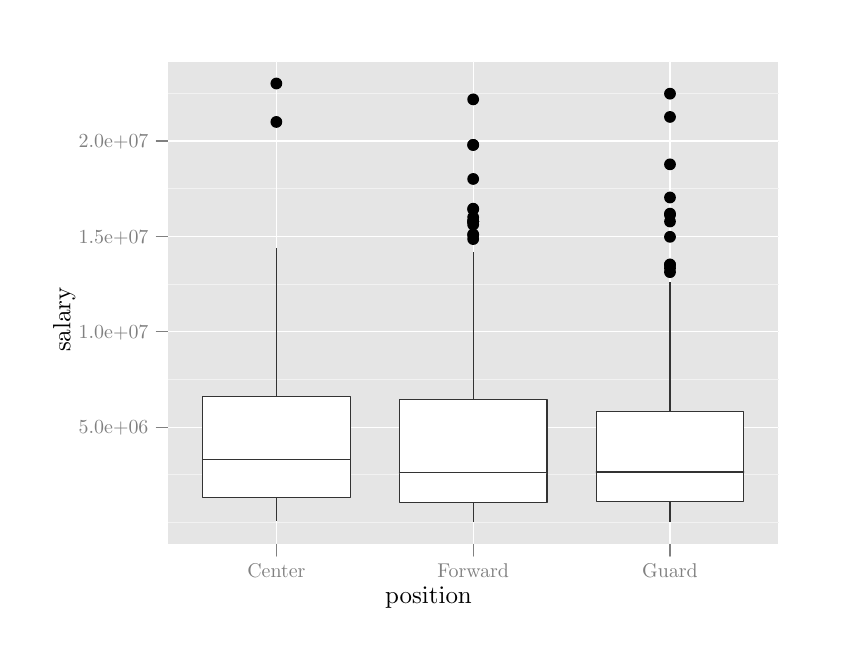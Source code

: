 % Created by tikzDevice version 0.5.3 on 2011-01-28 19:54:32
\begin{tikzpicture}[x=1pt,y=1pt]
\draw[color=white,opacity=0] (0,0) rectangle (289.08,216.81);
\begin{scope}
\path[clip] (  0.00,  0.00) rectangle (289.08,216.81);
\definecolor[named]{drawColor}{rgb}{0.82,0.31,0.27}
\end{scope}
\begin{scope}
\path[clip] (  0.00,  0.00) rectangle (289.08,216.81);
\definecolor[named]{drawColor}{rgb}{0.82,0.31,0.27}
\end{scope}
\begin{scope}
\path[clip] (  0.00,  0.00) rectangle (289.08,216.81);
\definecolor[named]{drawColor}{rgb}{0.82,0.31,0.27}
\end{scope}
\begin{scope}
\path[clip] (  0.00,  0.00) rectangle (289.08,216.81);
\definecolor[named]{drawColor}{rgb}{0.82,0.31,0.27}
\end{scope}
\begin{scope}
\path[clip] (  0.00,  0.00) rectangle (289.08,216.81);
\definecolor[named]{drawColor}{rgb}{0.82,0.31,0.27}
\end{scope}
\begin{scope}
\path[clip] (  0.00,  0.00) rectangle (289.08,216.81);
\definecolor[named]{drawColor}{rgb}{0.82,0.31,0.27}
\end{scope}
\begin{scope}
\path[clip] (  0.00,  0.00) rectangle (289.08,216.81);
\definecolor[named]{drawColor}{rgb}{0.82,0.31,0.27}
\end{scope}
\begin{scope}
\path[clip] (  0.00,  0.00) rectangle (289.08,216.81);
\definecolor[named]{drawColor}{rgb}{0.82,0.31,0.27}
\end{scope}
\begin{scope}
\path[clip] (  0.00,  0.00) rectangle (289.08,216.81);
\definecolor[named]{drawColor}{rgb}{0.82,0.31,0.27}
\definecolor[named]{fillColor}{rgb}{1.00,1.00,1.00}

\draw[fill=fillColor,draw opacity=0.00,] (  0.00,  0.00) rectangle (289.08,216.81);
\end{scope}
\begin{scope}
\path[clip] (  0.00,  0.00) rectangle (289.08,216.81);
\definecolor[named]{drawColor}{rgb}{0.82,0.31,0.27}
\end{scope}
\begin{scope}
\path[clip] (  0.00,  0.00) rectangle (289.08,216.81);
\definecolor[named]{drawColor}{rgb}{0.82,0.31,0.27}
\definecolor[named]{drawColor}{rgb}{0.00,0.00,0.00}

\node[color=drawColor,anchor=base,inner sep=0pt, outer sep=0pt, scale=  0.90] at (144.63,  9.03) {position%
};
\end{scope}
\begin{scope}
\path[clip] (  0.00,  0.00) rectangle (289.08,216.81);
\definecolor[named]{drawColor}{rgb}{0.82,0.31,0.27}
\definecolor[named]{drawColor}{rgb}{0.00,0.00,0.00}

\node[rotate= 90.00,color=drawColor,anchor=base,inner sep=0pt, outer sep=0pt, scale=  0.90] at ( 15.23,111.50) {salary%
};
\end{scope}
\begin{scope}
\path[clip] (  0.00,  0.00) rectangle (289.08,216.81);
\definecolor[named]{drawColor}{rgb}{0.82,0.31,0.27}
\end{scope}
\begin{scope}
\path[clip] ( 18.24,204.76) rectangle ( 50.55,204.76);
\definecolor[named]{drawColor}{rgb}{0.82,0.31,0.27}
\end{scope}
\begin{scope}
\path[clip] (  0.00,  0.00) rectangle (289.08,216.81);
\definecolor[named]{drawColor}{rgb}{0.82,0.31,0.27}
\end{scope}
\begin{scope}
\path[clip] ( 18.24,204.76) rectangle ( 50.55,204.76);
\definecolor[named]{drawColor}{rgb}{0.82,0.31,0.27}
\end{scope}
\begin{scope}
\path[clip] (  0.00,  0.00) rectangle (289.08,216.81);
\definecolor[named]{drawColor}{rgb}{0.82,0.31,0.27}
\end{scope}
\begin{scope}
\path[clip] (  0.00,  0.00) rectangle (289.08,216.81);
\definecolor[named]{drawColor}{rgb}{0.82,0.31,0.27}
\end{scope}
\begin{scope}
\path[clip] (  0.00,  0.00) rectangle (289.08,216.81);
\definecolor[named]{drawColor}{rgb}{0.82,0.31,0.27}
\end{scope}
\begin{scope}
\path[clip] ( 18.24, 30.32) rectangle ( 50.55, 30.32);
\definecolor[named]{drawColor}{rgb}{0.82,0.31,0.27}
\end{scope}
\begin{scope}
\path[clip] (  0.00,  0.00) rectangle (289.08,216.81);
\definecolor[named]{drawColor}{rgb}{0.82,0.31,0.27}
\end{scope}
\begin{scope}
\path[clip] ( 18.24, 18.24) rectangle ( 50.55, 30.32);
\definecolor[named]{drawColor}{rgb}{0.82,0.31,0.27}
\end{scope}
\begin{scope}
\path[clip] (  0.00,  0.00) rectangle (289.08,216.81);
\definecolor[named]{drawColor}{rgb}{0.82,0.31,0.27}
\end{scope}
\begin{scope}
\path[clip] ( 18.24, 18.24) rectangle ( 50.55, 18.24);
\definecolor[named]{drawColor}{rgb}{0.82,0.31,0.27}
\end{scope}
\begin{scope}
\path[clip] (  0.00,  0.00) rectangle (289.08,216.81);
\definecolor[named]{drawColor}{rgb}{0.82,0.31,0.27}
\end{scope}
\begin{scope}
\path[clip] ( 50.55,204.76) rectangle ( 50.55,204.76);
\definecolor[named]{drawColor}{rgb}{0.82,0.31,0.27}
\end{scope}
\begin{scope}
\path[clip] (  0.00,  0.00) rectangle (289.08,216.81);
\definecolor[named]{drawColor}{rgb}{0.82,0.31,0.27}
\end{scope}
\begin{scope}
\path[clip] ( 50.55,204.76) rectangle ( 50.55,204.76);
\definecolor[named]{drawColor}{rgb}{0.82,0.31,0.27}
\end{scope}
\begin{scope}
\path[clip] (  0.00,  0.00) rectangle (289.08,216.81);
\definecolor[named]{drawColor}{rgb}{0.82,0.31,0.27}
\end{scope}
\begin{scope}
\path[clip] ( 50.55, 30.32) rectangle ( 50.55,204.77);
\definecolor[named]{drawColor}{rgb}{0.82,0.31,0.27}
\end{scope}
\begin{scope}
\path[clip] (  0.00,  0.00) rectangle (289.08,216.81);
\definecolor[named]{drawColor}{rgb}{0.82,0.31,0.27}
\end{scope}
\begin{scope}
\path[clip] ( 50.55, 30.32) rectangle ( 50.55, 30.32);
\definecolor[named]{drawColor}{rgb}{0.82,0.31,0.27}
\end{scope}
\begin{scope}
\path[clip] (  0.00,  0.00) rectangle (289.08,216.81);
\definecolor[named]{drawColor}{rgb}{0.82,0.31,0.27}
\end{scope}
\begin{scope}
\path[clip] ( 50.55, 18.24) rectangle ( 50.55, 30.32);
\definecolor[named]{drawColor}{rgb}{0.82,0.31,0.27}
\end{scope}
\begin{scope}
\path[clip] (  0.00,  0.00) rectangle (289.08,216.81);
\definecolor[named]{drawColor}{rgb}{0.82,0.31,0.27}
\end{scope}
\begin{scope}
\path[clip] ( 50.55, 18.24) rectangle ( 50.55, 18.24);
\definecolor[named]{drawColor}{rgb}{0.82,0.31,0.27}
\end{scope}
\begin{scope}
\path[clip] (  0.00,  0.00) rectangle (289.08,216.81);
\definecolor[named]{drawColor}{rgb}{0.82,0.31,0.27}
\end{scope}
\begin{scope}
\path[clip] ( 50.55,204.76) rectangle (271.01,204.76);
\definecolor[named]{drawColor}{rgb}{0.82,0.31,0.27}
\end{scope}
\begin{scope}
\path[clip] (  0.00,  0.00) rectangle (289.08,216.81);
\definecolor[named]{drawColor}{rgb}{0.82,0.31,0.27}
\end{scope}
\begin{scope}
\path[clip] ( 50.55,204.76) rectangle (271.01,204.76);
\definecolor[named]{drawColor}{rgb}{0.82,0.31,0.27}
\end{scope}
\begin{scope}
\path[clip] (  0.00,  0.00) rectangle (289.08,216.81);
\definecolor[named]{drawColor}{rgb}{0.82,0.31,0.27}
\end{scope}
\begin{scope}
\path[clip] ( 50.55, 30.32) rectangle (271.01,204.77);
\definecolor[named]{drawColor}{rgb}{0.82,0.31,0.27}
\end{scope}
\begin{scope}
\path[clip] (  0.00,  0.00) rectangle (289.08,216.81);
\definecolor[named]{drawColor}{rgb}{0.82,0.31,0.27}
\end{scope}
\begin{scope}
\path[clip] ( 50.55, 30.32) rectangle (271.01, 30.32);
\definecolor[named]{drawColor}{rgb}{0.82,0.31,0.27}
\end{scope}
\begin{scope}
\path[clip] (  0.00,  0.00) rectangle (289.08,216.81);
\definecolor[named]{drawColor}{rgb}{0.82,0.31,0.27}
\end{scope}
\begin{scope}
\path[clip] (  0.00,  0.00) rectangle (289.08,216.81);
\definecolor[named]{drawColor}{rgb}{0.82,0.31,0.27}
\end{scope}
\begin{scope}
\path[clip] (  0.00,  0.00) rectangle (289.08,216.81);
\definecolor[named]{drawColor}{rgb}{0.82,0.31,0.27}
\end{scope}
\begin{scope}
\path[clip] ( 50.55, 18.24) rectangle (271.01, 18.24);
\definecolor[named]{drawColor}{rgb}{0.82,0.31,0.27}
\end{scope}
\begin{scope}
\path[clip] (  0.00,  0.00) rectangle (289.08,216.81);
\definecolor[named]{drawColor}{rgb}{0.82,0.31,0.27}
\end{scope}
\begin{scope}
\path[clip] (271.01,204.76) rectangle (271.01,204.76);
\definecolor[named]{drawColor}{rgb}{0.82,0.31,0.27}
\end{scope}
\begin{scope}
\path[clip] (  0.00,  0.00) rectangle (289.08,216.81);
\definecolor[named]{drawColor}{rgb}{0.82,0.31,0.27}
\end{scope}
\begin{scope}
\path[clip] (271.01,204.76) rectangle (271.01,204.76);
\definecolor[named]{drawColor}{rgb}{0.82,0.31,0.27}
\end{scope}
\begin{scope}
\path[clip] (  0.00,  0.00) rectangle (289.08,216.81);
\definecolor[named]{drawColor}{rgb}{0.82,0.31,0.27}
\end{scope}
\begin{scope}
\path[clip] (271.01, 30.32) rectangle (271.01,204.77);
\definecolor[named]{drawColor}{rgb}{0.82,0.31,0.27}
\end{scope}
\begin{scope}
\path[clip] (  0.00,  0.00) rectangle (289.08,216.81);
\definecolor[named]{drawColor}{rgb}{0.82,0.31,0.27}
\end{scope}
\begin{scope}
\path[clip] (271.01, 30.32) rectangle (271.01, 30.32);
\definecolor[named]{drawColor}{rgb}{0.82,0.31,0.27}
\end{scope}
\begin{scope}
\path[clip] (  0.00,  0.00) rectangle (289.08,216.81);
\definecolor[named]{drawColor}{rgb}{0.82,0.31,0.27}
\end{scope}
\begin{scope}
\path[clip] (271.01, 18.24) rectangle (271.01, 30.32);
\definecolor[named]{drawColor}{rgb}{0.82,0.31,0.27}
\end{scope}
\begin{scope}
\path[clip] (  0.00,  0.00) rectangle (289.08,216.81);
\definecolor[named]{drawColor}{rgb}{0.82,0.31,0.27}
\end{scope}
\begin{scope}
\path[clip] (271.01, 18.24) rectangle (271.01, 18.24);
\definecolor[named]{drawColor}{rgb}{0.82,0.31,0.27}
\end{scope}
\begin{scope}
\path[clip] (  0.00,  0.00) rectangle (289.08,216.81);
\definecolor[named]{drawColor}{rgb}{0.82,0.31,0.27}
\end{scope}
\begin{scope}
\path[clip] (271.01,204.76) rectangle (271.01,204.76);
\definecolor[named]{drawColor}{rgb}{0.82,0.31,0.27}
\end{scope}
\begin{scope}
\path[clip] (  0.00,  0.00) rectangle (289.08,216.81);
\definecolor[named]{drawColor}{rgb}{0.82,0.31,0.27}
\end{scope}
\begin{scope}
\path[clip] (271.01,204.76) rectangle (271.01,204.76);
\definecolor[named]{drawColor}{rgb}{0.82,0.31,0.27}
\end{scope}
\begin{scope}
\path[clip] (  0.00,  0.00) rectangle (289.08,216.81);
\definecolor[named]{drawColor}{rgb}{0.82,0.31,0.27}
\end{scope}
\begin{scope}
\path[clip] (271.01, 30.32) rectangle (271.01,204.77);
\definecolor[named]{drawColor}{rgb}{0.82,0.31,0.27}
\end{scope}
\begin{scope}
\path[clip] (  0.00,  0.00) rectangle (289.08,216.81);
\definecolor[named]{drawColor}{rgb}{0.82,0.31,0.27}
\end{scope}
\begin{scope}
\path[clip] (271.01, 30.32) rectangle (271.01, 30.32);
\definecolor[named]{drawColor}{rgb}{0.82,0.31,0.27}
\end{scope}
\begin{scope}
\path[clip] (  0.00,  0.00) rectangle (289.08,216.81);
\definecolor[named]{drawColor}{rgb}{0.82,0.31,0.27}
\end{scope}
\begin{scope}
\path[clip] (271.01, 18.24) rectangle (271.01, 30.32);
\definecolor[named]{drawColor}{rgb}{0.82,0.31,0.27}
\end{scope}
\begin{scope}
\path[clip] (  0.00,  0.00) rectangle (289.08,216.81);
\definecolor[named]{drawColor}{rgb}{0.82,0.31,0.27}
\end{scope}
\begin{scope}
\path[clip] (271.01, 18.24) rectangle (271.01, 18.24);
\definecolor[named]{drawColor}{rgb}{0.82,0.31,0.27}
\end{scope}
\begin{scope}
\path[clip] (  0.00,  0.00) rectangle (289.08,216.81);
\definecolor[named]{drawColor}{rgb}{0.82,0.31,0.27}
\end{scope}
\begin{scope}
\path[clip] (271.01,204.76) rectangle (271.01,204.76);
\definecolor[named]{drawColor}{rgb}{0.82,0.31,0.27}
\end{scope}
\begin{scope}
\path[clip] (  0.00,  0.00) rectangle (289.08,216.81);
\definecolor[named]{drawColor}{rgb}{0.82,0.31,0.27}
\end{scope}
\begin{scope}
\path[clip] (271.01,204.76) rectangle (271.01,204.76);
\definecolor[named]{drawColor}{rgb}{0.82,0.31,0.27}
\end{scope}
\begin{scope}
\path[clip] (  0.00,  0.00) rectangle (289.08,216.81);
\definecolor[named]{drawColor}{rgb}{0.82,0.31,0.27}
\end{scope}
\begin{scope}
\path[clip] (271.01, 30.32) rectangle (271.01,204.77);
\definecolor[named]{drawColor}{rgb}{0.82,0.31,0.27}
\end{scope}
\begin{scope}
\path[clip] (  0.00,  0.00) rectangle (289.08,216.81);
\definecolor[named]{drawColor}{rgb}{0.82,0.31,0.27}
\end{scope}
\begin{scope}
\path[clip] (271.01, 30.32) rectangle (271.01, 30.32);
\definecolor[named]{drawColor}{rgb}{0.82,0.31,0.27}
\end{scope}
\begin{scope}
\path[clip] (  0.00,  0.00) rectangle (289.08,216.81);
\definecolor[named]{drawColor}{rgb}{0.82,0.31,0.27}
\end{scope}
\begin{scope}
\path[clip] (271.01, 18.24) rectangle (271.01, 30.32);
\definecolor[named]{drawColor}{rgb}{0.82,0.31,0.27}
\end{scope}
\begin{scope}
\path[clip] (  0.00,  0.00) rectangle (289.08,216.81);
\definecolor[named]{drawColor}{rgb}{0.82,0.31,0.27}
\end{scope}
\begin{scope}
\path[clip] (271.01, 18.24) rectangle (271.01, 18.24);
\definecolor[named]{drawColor}{rgb}{0.82,0.31,0.27}
\end{scope}
\begin{scope}
\path[clip] (  0.00,  0.00) rectangle (289.08,216.81);
\definecolor[named]{drawColor}{rgb}{0.82,0.31,0.27}
\end{scope}
\begin{scope}
\path[clip] ( 18.24,204.76) rectangle ( 50.55,204.76);
\definecolor[named]{drawColor}{rgb}{0.82,0.31,0.27}
\end{scope}
\begin{scope}
\path[clip] (  0.00,  0.00) rectangle (289.08,216.81);
\definecolor[named]{drawColor}{rgb}{0.82,0.31,0.27}
\end{scope}
\begin{scope}
\path[clip] ( 18.24,204.76) rectangle ( 50.55,204.76);
\definecolor[named]{drawColor}{rgb}{0.82,0.31,0.27}
\end{scope}
\begin{scope}
\path[clip] (  0.00,  0.00) rectangle (289.08,216.81);
\definecolor[named]{drawColor}{rgb}{0.82,0.31,0.27}
\end{scope}
\begin{scope}
\path[clip] (  0.00,  0.00) rectangle (289.08,216.81);
\definecolor[named]{drawColor}{rgb}{0.82,0.31,0.27}
\definecolor[named]{drawColor}{rgb}{0.50,0.50,0.50}

\node[color=drawColor,anchor=base east,inner sep=0pt, outer sep=0pt, scale=  0.72] at ( 43.44, 70.20) {5.0e+06%
};

\node[color=drawColor,anchor=base east,inner sep=0pt, outer sep=0pt, scale=  0.72] at ( 43.44,104.66) {1.0e+07%
};

\node[color=drawColor,anchor=base east,inner sep=0pt, outer sep=0pt, scale=  0.72] at ( 43.44,139.12) {1.5e+07%
};

\node[color=drawColor,anchor=base east,inner sep=0pt, outer sep=0pt, scale=  0.72] at ( 43.44,173.57) {2.0e+07%
};
\end{scope}
\begin{scope}
\path[clip] (  0.00,  0.00) rectangle (289.08,216.81);
\definecolor[named]{drawColor}{rgb}{0.82,0.31,0.27}
\definecolor[named]{drawColor}{rgb}{0.50,0.50,0.50}

\draw[color=drawColor,line cap=round,line join=round,fill opacity=0.00,] ( 46.28, 72.68) -- ( 50.55, 72.68);

\draw[color=drawColor,line cap=round,line join=round,fill opacity=0.00,] ( 46.28,107.14) -- ( 50.55,107.14);

\draw[color=drawColor,line cap=round,line join=round,fill opacity=0.00,] ( 46.28,141.60) -- ( 50.55,141.60);

\draw[color=drawColor,line cap=round,line join=round,fill opacity=0.00,] ( 46.28,176.05) -- ( 50.55,176.05);
\end{scope}
\begin{scope}
\path[clip] (  0.00,  0.00) rectangle (289.08,216.81);
\definecolor[named]{drawColor}{rgb}{0.82,0.31,0.27}
\end{scope}
\begin{scope}
\path[clip] (  0.00,  0.00) rectangle (289.08,216.81);
\definecolor[named]{drawColor}{rgb}{0.82,0.31,0.27}
\end{scope}
\begin{scope}
\path[clip] (  0.00,  0.00) rectangle (289.08,216.81);
\definecolor[named]{drawColor}{rgb}{0.82,0.31,0.27}
\end{scope}
\begin{scope}
\path[clip] ( 18.24, 30.32) rectangle ( 50.55, 30.32);
\definecolor[named]{drawColor}{rgb}{0.82,0.31,0.27}
\end{scope}
\begin{scope}
\path[clip] (  0.00,  0.00) rectangle (289.08,216.81);
\definecolor[named]{drawColor}{rgb}{0.82,0.31,0.27}
\end{scope}
\begin{scope}
\path[clip] ( 18.24, 18.24) rectangle ( 50.55, 30.32);
\definecolor[named]{drawColor}{rgb}{0.82,0.31,0.27}
\end{scope}
\begin{scope}
\path[clip] (  0.00,  0.00) rectangle (289.08,216.81);
\definecolor[named]{drawColor}{rgb}{0.82,0.31,0.27}
\end{scope}
\begin{scope}
\path[clip] ( 18.24, 18.24) rectangle ( 50.55, 18.24);
\definecolor[named]{drawColor}{rgb}{0.82,0.31,0.27}
\end{scope}
\begin{scope}
\path[clip] (  0.00,  0.00) rectangle (289.08,216.81);
\definecolor[named]{drawColor}{rgb}{0.82,0.31,0.27}
\end{scope}
\begin{scope}
\path[clip] ( 50.55,204.76) rectangle ( 50.55,204.76);
\definecolor[named]{drawColor}{rgb}{0.82,0.31,0.27}
\end{scope}
\begin{scope}
\path[clip] (  0.00,  0.00) rectangle (289.08,216.81);
\definecolor[named]{drawColor}{rgb}{0.82,0.31,0.27}
\end{scope}
\begin{scope}
\path[clip] ( 50.55,204.76) rectangle ( 50.55,204.76);
\definecolor[named]{drawColor}{rgb}{0.82,0.31,0.27}
\end{scope}
\begin{scope}
\path[clip] (  0.00,  0.00) rectangle (289.08,216.81);
\definecolor[named]{drawColor}{rgb}{0.82,0.31,0.27}
\end{scope}
\begin{scope}
\path[clip] ( 50.55, 30.32) rectangle ( 50.55,204.77);
\definecolor[named]{drawColor}{rgb}{0.82,0.31,0.27}
\end{scope}
\begin{scope}
\path[clip] (  0.00,  0.00) rectangle (289.08,216.81);
\definecolor[named]{drawColor}{rgb}{0.82,0.31,0.27}
\end{scope}
\begin{scope}
\path[clip] ( 50.55, 30.32) rectangle ( 50.55, 30.32);
\definecolor[named]{drawColor}{rgb}{0.82,0.31,0.27}
\end{scope}
\begin{scope}
\path[clip] (  0.00,  0.00) rectangle (289.08,216.81);
\definecolor[named]{drawColor}{rgb}{0.82,0.31,0.27}
\end{scope}
\begin{scope}
\path[clip] ( 50.55, 18.24) rectangle ( 50.55, 30.32);
\definecolor[named]{drawColor}{rgb}{0.82,0.31,0.27}
\end{scope}
\begin{scope}
\path[clip] (  0.00,  0.00) rectangle (289.08,216.81);
\definecolor[named]{drawColor}{rgb}{0.82,0.31,0.27}
\end{scope}
\begin{scope}
\path[clip] ( 50.55, 18.24) rectangle ( 50.55, 18.24);
\definecolor[named]{drawColor}{rgb}{0.82,0.31,0.27}
\end{scope}
\begin{scope}
\path[clip] (  0.00,  0.00) rectangle (289.08,216.81);
\definecolor[named]{drawColor}{rgb}{0.82,0.31,0.27}
\end{scope}
\begin{scope}
\path[clip] ( 50.55,204.76) rectangle (271.01,204.76);
\definecolor[named]{drawColor}{rgb}{0.82,0.31,0.27}
\end{scope}
\begin{scope}
\path[clip] (  0.00,  0.00) rectangle (289.08,216.81);
\definecolor[named]{drawColor}{rgb}{0.82,0.31,0.27}
\end{scope}
\begin{scope}
\path[clip] ( 50.55,204.76) rectangle (271.01,204.76);
\definecolor[named]{drawColor}{rgb}{0.82,0.31,0.27}
\end{scope}
\begin{scope}
\path[clip] (  0.00,  0.00) rectangle (289.08,216.81);
\definecolor[named]{drawColor}{rgb}{0.82,0.31,0.27}
\end{scope}
\begin{scope}
\path[clip] ( 50.55, 30.32) rectangle (271.01,204.77);
\definecolor[named]{drawColor}{rgb}{0.82,0.31,0.27}
\definecolor[named]{fillColor}{rgb}{0.90,0.90,0.90}

\draw[fill=fillColor,draw opacity=0.00,] ( 50.55, 30.32) rectangle (271.01,204.77);
\definecolor[named]{drawColor}{rgb}{0.95,0.95,0.95}

\draw[color=drawColor,line width= 0.0pt,line cap=round,line join=round,fill opacity=0.00,] ( 50.55, 38.23) --
	(271.01, 38.23);

\draw[color=drawColor,line width= 0.0pt,line cap=round,line join=round,fill opacity=0.00,] ( 50.55, 55.45) --
	(271.01, 55.45);

\draw[color=drawColor,line width= 0.0pt,line cap=round,line join=round,fill opacity=0.00,] ( 50.55, 72.68) --
	(271.01, 72.68);

\draw[color=drawColor,line width= 0.0pt,line cap=round,line join=round,fill opacity=0.00,] ( 50.55, 89.91) --
	(271.01, 89.91);

\draw[color=drawColor,line width= 0.0pt,line cap=round,line join=round,fill opacity=0.00,] ( 50.55,107.14) --
	(271.01,107.14);

\draw[color=drawColor,line width= 0.0pt,line cap=round,line join=round,fill opacity=0.00,] ( 50.55,124.37) --
	(271.01,124.37);

\draw[color=drawColor,line width= 0.0pt,line cap=round,line join=round,fill opacity=0.00,] ( 50.55,141.60) --
	(271.01,141.60);

\draw[color=drawColor,line width= 0.0pt,line cap=round,line join=round,fill opacity=0.00,] ( 50.55,158.82) --
	(271.01,158.82);

\draw[color=drawColor,line width= 0.0pt,line cap=round,line join=round,fill opacity=0.00,] ( 50.55,176.05) --
	(271.01,176.05);

\draw[color=drawColor,line width= 0.0pt,line cap=round,line join=round,fill opacity=0.00,] ( 50.55,193.28) --
	(271.01,193.28);

\draw[color=drawColor,line width= 0.0pt,line cap=round,line join=round,fill opacity=0.00,] ( 89.66, 30.32) --
	( 89.66,204.77);

\draw[color=drawColor,line width= 0.0pt,line cap=round,line join=round,fill opacity=0.00,] (160.78, 30.32) --
	(160.78,204.77);

\draw[color=drawColor,line width= 0.0pt,line cap=round,line join=round,fill opacity=0.00,] (231.90, 30.32) --
	(231.90,204.77);
\definecolor[named]{drawColor}{rgb}{1.00,1.00,1.00}

\draw[color=drawColor,line cap=round,line join=round,fill opacity=0.00,] ( 50.55, 72.68) --
	(271.01, 72.68);

\draw[color=drawColor,line cap=round,line join=round,fill opacity=0.00,] ( 50.55,107.14) --
	(271.01,107.14);

\draw[color=drawColor,line cap=round,line join=round,fill opacity=0.00,] ( 50.55,141.60) --
	(271.01,141.60);

\draw[color=drawColor,line cap=round,line join=round,fill opacity=0.00,] ( 50.55,176.05) --
	(271.01,176.05);

\draw[color=drawColor,line cap=round,line join=round,fill opacity=0.00,] ( 89.66, 30.32) --
	( 89.66,204.77);

\draw[color=drawColor,line cap=round,line join=round,fill opacity=0.00,] (160.78, 30.32) --
	(160.78,204.77);

\draw[color=drawColor,line cap=round,line join=round,fill opacity=0.00,] (231.90, 30.32) --
	(231.90,204.77);
\definecolor[named]{fillColor}{rgb}{0.00,0.00,0.00}

\draw[fill=fillColor,draw opacity=0.00,] ( 89.66,196.84) circle (  2.13);

\draw[fill=fillColor,draw opacity=0.00,] ( 89.66,182.94) circle (  2.13);
\definecolor[named]{drawColor}{rgb}{0.20,0.20,0.20}

\draw[color=drawColor,line join=round,fill opacity=0.00,] ( 89.66, 83.78) --
	( 89.66,137.53);

\draw[color=drawColor,line join=round,fill opacity=0.00,] ( 89.66, 47.23) --
	( 89.66, 38.78);
\definecolor[named]{fillColor}{rgb}{1.00,1.00,1.00}

\draw[color=drawColor,line join=round,fill=fillColor,] ( 63.00, 47.23) rectangle (116.33, 83.78);

\draw[color=drawColor,line join=round,fill=fillColor,] ( 63.00, 60.99) rectangle (116.33, 60.99);
\definecolor[named]{fillColor}{rgb}{0.00,0.00,0.00}

\draw[fill=fillColor,draw opacity=0.00,] (160.78,146.97) circle (  2.13);

\draw[fill=fillColor,draw opacity=0.00,] (160.78,146.97) circle (  2.13);

\draw[fill=fillColor,draw opacity=0.00,] (160.78,140.62) circle (  2.13);

\draw[fill=fillColor,draw opacity=0.00,] (160.78,191.10) circle (  2.13);

\draw[fill=fillColor,draw opacity=0.00,] (160.78,151.36) circle (  2.13);

\draw[fill=fillColor,draw opacity=0.00,] (160.78,142.33) circle (  2.13);

\draw[fill=fillColor,draw opacity=0.00,] (160.78,146.97) circle (  2.13);

\draw[fill=fillColor,draw opacity=0.00,] (160.78,151.60) circle (  2.13);

\draw[fill=fillColor,draw opacity=0.00,] (160.78,162.34) circle (  2.13);

\draw[fill=fillColor,draw opacity=0.00,] (160.78,145.82) circle (  2.13);

\draw[fill=fillColor,draw opacity=0.00,] (160.78,174.64) circle (  2.13);

\draw[fill=fillColor,draw opacity=0.00,] (160.78,174.64) circle (  2.13);

\draw[fill=fillColor,draw opacity=0.00,] (160.78,148.49) circle (  2.13);

\draw[fill=fillColor,draw opacity=0.00,] (160.78,142.08) circle (  2.13);

\draw[color=drawColor,line join=round,fill opacity=0.00,] (160.78, 82.80) --
	(160.78,136.08);

\draw[color=drawColor,line join=round,fill opacity=0.00,] (160.78, 45.39) --
	(160.78, 38.41);
\definecolor[named]{fillColor}{rgb}{1.00,1.00,1.00}

\draw[color=drawColor,line join=round,fill=fillColor,] (134.11, 45.39) rectangle (187.45, 82.80);

\draw[color=drawColor,line join=round,fill=fillColor,] (134.11, 56.13) rectangle (187.45, 56.13);
\definecolor[named]{fillColor}{rgb}{0.00,0.00,0.00}

\draw[fill=fillColor,draw opacity=0.00,] (231.90,167.62) circle (  2.13);

\draw[fill=fillColor,draw opacity=0.00,] (231.90,149.81) circle (  2.13);

\draw[fill=fillColor,draw opacity=0.00,] (231.90,184.75) circle (  2.13);

\draw[fill=fillColor,draw opacity=0.00,] (231.90,149.34) circle (  2.13);

\draw[fill=fillColor,draw opacity=0.00,] (231.90,141.43) circle (  2.13);

\draw[fill=fillColor,draw opacity=0.00,] (231.90,193.16) circle (  2.13);

\draw[fill=fillColor,draw opacity=0.00,] (231.90,128.67) circle (  2.13);

\draw[fill=fillColor,draw opacity=0.00,] (231.90,131.40) circle (  2.13);

\draw[fill=fillColor,draw opacity=0.00,] (231.90,155.65) circle (  2.13);

\draw[fill=fillColor,draw opacity=0.00,] (231.90,130.11) circle (  2.13);

\draw[fill=fillColor,draw opacity=0.00,] (231.90,146.97) circle (  2.13);

\draw[fill=fillColor,draw opacity=0.00,] (231.90,131.40) circle (  2.13);

\draw[color=drawColor,line join=round,fill opacity=0.00,] (231.90, 78.20) --
	(231.90,125.06);

\draw[color=drawColor,line join=round,fill opacity=0.00,] (231.90, 45.71) --
	(231.90, 38.24);
\definecolor[named]{fillColor}{rgb}{1.00,1.00,1.00}

\draw[color=drawColor,line join=round,fill=fillColor,] (205.23, 45.71) rectangle (258.57, 78.20);

\draw[color=drawColor,line join=round,fill=fillColor,] (205.23, 56.45) rectangle (258.57, 56.45);
\end{scope}
\begin{scope}
\path[clip] (  0.00,  0.00) rectangle (289.08,216.81);
\definecolor[named]{drawColor}{rgb}{0.82,0.31,0.27}
\end{scope}
\begin{scope}
\path[clip] ( 50.55, 30.32) rectangle (271.01, 30.32);
\definecolor[named]{drawColor}{rgb}{0.82,0.31,0.27}
\end{scope}
\begin{scope}
\path[clip] (  0.00,  0.00) rectangle (289.08,216.81);
\definecolor[named]{drawColor}{rgb}{0.82,0.31,0.27}
\end{scope}
\begin{scope}
\path[clip] (  0.00,  0.00) rectangle (289.08,216.81);
\definecolor[named]{drawColor}{rgb}{0.82,0.31,0.27}
\definecolor[named]{drawColor}{rgb}{0.50,0.50,0.50}

\node[color=drawColor,anchor=base,inner sep=0pt, outer sep=0pt, scale=  0.72] at ( 89.66, 18.24) {Center%
};

\node[color=drawColor,anchor=base,inner sep=0pt, outer sep=0pt, scale=  0.72] at (160.78, 18.24) {Forward%
};

\node[color=drawColor,anchor=base,inner sep=0pt, outer sep=0pt, scale=  0.72] at (231.90, 18.24) {Guard%
};
\end{scope}
\begin{scope}
\path[clip] (  0.00,  0.00) rectangle (289.08,216.81);
\definecolor[named]{drawColor}{rgb}{0.82,0.31,0.27}
\definecolor[named]{drawColor}{rgb}{0.50,0.50,0.50}

\draw[color=drawColor,line cap=round,line join=round,fill opacity=0.00,] ( 89.66, 26.05) -- ( 89.66, 30.32);

\draw[color=drawColor,line cap=round,line join=round,fill opacity=0.00,] (160.78, 26.05) -- (160.78, 30.32);

\draw[color=drawColor,line cap=round,line join=round,fill opacity=0.00,] (231.90, 26.05) -- (231.90, 30.32);
\end{scope}
\begin{scope}
\path[clip] (  0.00,  0.00) rectangle (289.08,216.81);
\definecolor[named]{drawColor}{rgb}{0.82,0.31,0.27}
\end{scope}
\begin{scope}
\path[clip] (  0.00,  0.00) rectangle (289.08,216.81);
\definecolor[named]{drawColor}{rgb}{0.82,0.31,0.27}
\end{scope}
\begin{scope}
\path[clip] (  0.00,  0.00) rectangle (289.08,216.81);
\definecolor[named]{drawColor}{rgb}{0.82,0.31,0.27}
\end{scope}
\begin{scope}
\path[clip] ( 50.55, 18.24) rectangle (271.01, 18.24);
\definecolor[named]{drawColor}{rgb}{0.82,0.31,0.27}
\end{scope}
\begin{scope}
\path[clip] (  0.00,  0.00) rectangle (289.08,216.81);
\definecolor[named]{drawColor}{rgb}{0.82,0.31,0.27}
\end{scope}
\begin{scope}
\path[clip] (271.01,204.76) rectangle (271.01,204.76);
\definecolor[named]{drawColor}{rgb}{0.82,0.31,0.27}
\end{scope}
\begin{scope}
\path[clip] (  0.00,  0.00) rectangle (289.08,216.81);
\definecolor[named]{drawColor}{rgb}{0.82,0.31,0.27}
\end{scope}
\begin{scope}
\path[clip] (271.01,204.76) rectangle (271.01,204.76);
\definecolor[named]{drawColor}{rgb}{0.82,0.31,0.27}
\end{scope}
\begin{scope}
\path[clip] (  0.00,  0.00) rectangle (289.08,216.81);
\definecolor[named]{drawColor}{rgb}{0.82,0.31,0.27}
\end{scope}
\begin{scope}
\path[clip] (271.01, 30.32) rectangle (271.01,204.77);
\definecolor[named]{drawColor}{rgb}{0.82,0.31,0.27}
\end{scope}
\begin{scope}
\path[clip] (  0.00,  0.00) rectangle (289.08,216.81);
\definecolor[named]{drawColor}{rgb}{0.82,0.31,0.27}
\end{scope}
\begin{scope}
\path[clip] (271.01, 30.32) rectangle (271.01, 30.32);
\definecolor[named]{drawColor}{rgb}{0.82,0.31,0.27}
\end{scope}
\begin{scope}
\path[clip] (  0.00,  0.00) rectangle (289.08,216.81);
\definecolor[named]{drawColor}{rgb}{0.82,0.31,0.27}
\end{scope}
\begin{scope}
\path[clip] (271.01, 18.24) rectangle (271.01, 30.32);
\definecolor[named]{drawColor}{rgb}{0.82,0.31,0.27}
\end{scope}
\begin{scope}
\path[clip] (  0.00,  0.00) rectangle (289.08,216.81);
\definecolor[named]{drawColor}{rgb}{0.82,0.31,0.27}
\end{scope}
\begin{scope}
\path[clip] (271.01, 18.24) rectangle (271.01, 18.24);
\definecolor[named]{drawColor}{rgb}{0.82,0.31,0.27}
\end{scope}
\begin{scope}
\path[clip] (  0.00,  0.00) rectangle (289.08,216.81);
\definecolor[named]{drawColor}{rgb}{0.82,0.31,0.27}
\end{scope}
\begin{scope}
\path[clip] (271.01,204.76) rectangle (271.01,204.76);
\definecolor[named]{drawColor}{rgb}{0.82,0.31,0.27}
\end{scope}
\begin{scope}
\path[clip] (  0.00,  0.00) rectangle (289.08,216.81);
\definecolor[named]{drawColor}{rgb}{0.82,0.31,0.27}
\end{scope}
\begin{scope}
\path[clip] (271.01,204.76) rectangle (271.01,204.76);
\definecolor[named]{drawColor}{rgb}{0.82,0.31,0.27}
\end{scope}
\begin{scope}
\path[clip] (  0.00,  0.00) rectangle (289.08,216.81);
\definecolor[named]{drawColor}{rgb}{0.82,0.31,0.27}
\end{scope}
\begin{scope}
\path[clip] (271.01, 30.32) rectangle (271.01,204.77);
\definecolor[named]{drawColor}{rgb}{0.82,0.31,0.27}
\end{scope}
\begin{scope}
\path[clip] (  0.00,  0.00) rectangle (289.08,216.81);
\definecolor[named]{drawColor}{rgb}{0.82,0.31,0.27}
\end{scope}
\begin{scope}
\path[clip] (271.01, 30.32) rectangle (271.01, 30.32);
\definecolor[named]{drawColor}{rgb}{0.82,0.31,0.27}
\end{scope}
\begin{scope}
\path[clip] (  0.00,  0.00) rectangle (289.08,216.81);
\definecolor[named]{drawColor}{rgb}{0.82,0.31,0.27}
\end{scope}
\begin{scope}
\path[clip] (271.01, 18.24) rectangle (271.01, 30.32);
\definecolor[named]{drawColor}{rgb}{0.82,0.31,0.27}
\end{scope}
\begin{scope}
\path[clip] (  0.00,  0.00) rectangle (289.08,216.81);
\definecolor[named]{drawColor}{rgb}{0.82,0.31,0.27}
\end{scope}
\begin{scope}
\path[clip] (271.01, 18.24) rectangle (271.01, 18.24);
\definecolor[named]{drawColor}{rgb}{0.82,0.31,0.27}
\end{scope}
\begin{scope}
\path[clip] (  0.00,  0.00) rectangle (289.08,216.81);
\definecolor[named]{drawColor}{rgb}{0.82,0.31,0.27}
\end{scope}
\begin{scope}
\path[clip] (271.01,204.76) rectangle (271.01,204.76);
\definecolor[named]{drawColor}{rgb}{0.82,0.31,0.27}
\end{scope}
\begin{scope}
\path[clip] (  0.00,  0.00) rectangle (289.08,216.81);
\definecolor[named]{drawColor}{rgb}{0.82,0.31,0.27}
\end{scope}
\begin{scope}
\path[clip] (271.01,204.76) rectangle (271.01,204.76);
\definecolor[named]{drawColor}{rgb}{0.82,0.31,0.27}
\end{scope}
\begin{scope}
\path[clip] (  0.00,  0.00) rectangle (289.08,216.81);
\definecolor[named]{drawColor}{rgb}{0.82,0.31,0.27}
\end{scope}
\begin{scope}
\path[clip] (271.01, 30.32) rectangle (271.01,204.77);
\definecolor[named]{drawColor}{rgb}{0.82,0.31,0.27}
\end{scope}
\begin{scope}
\path[clip] (  0.00,  0.00) rectangle (289.08,216.81);
\definecolor[named]{drawColor}{rgb}{0.82,0.31,0.27}
\end{scope}
\begin{scope}
\path[clip] (271.01, 30.32) rectangle (271.01, 30.32);
\definecolor[named]{drawColor}{rgb}{0.82,0.31,0.27}
\end{scope}
\begin{scope}
\path[clip] (  0.00,  0.00) rectangle (289.08,216.81);
\definecolor[named]{drawColor}{rgb}{0.82,0.31,0.27}
\end{scope}
\begin{scope}
\path[clip] (271.01, 18.24) rectangle (271.01, 30.32);
\definecolor[named]{drawColor}{rgb}{0.82,0.31,0.27}
\end{scope}
\begin{scope}
\path[clip] (  0.00,  0.00) rectangle (289.08,216.81);
\definecolor[named]{drawColor}{rgb}{0.82,0.31,0.27}
\end{scope}
\begin{scope}
\path[clip] (271.01, 18.24) rectangle (271.01, 18.24);
\definecolor[named]{drawColor}{rgb}{0.82,0.31,0.27}
\end{scope}
\begin{scope}
\path[clip] (  0.00,  0.00) rectangle (289.08,216.81);
\definecolor[named]{drawColor}{rgb}{0.82,0.31,0.27}
\end{scope}
\begin{scope}
\path[clip] (  0.00,  0.00) rectangle (289.08,216.81);
\definecolor[named]{drawColor}{rgb}{0.82,0.31,0.27}
\end{scope}
\begin{scope}
\path[clip] (  0.00,  0.00) rectangle (289.08,216.81);
\definecolor[named]{drawColor}{rgb}{0.82,0.31,0.27}
\end{scope}
\end{tikzpicture}
